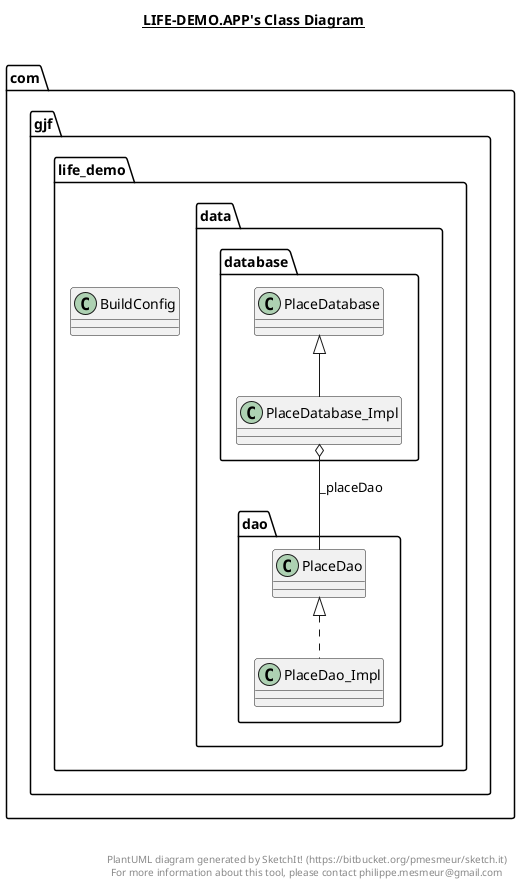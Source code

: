 @startuml

title __LIFE-DEMO.APP's Class Diagram__\n

  namespace com.gjf.life_demo {
    class com.gjf.life_demo.BuildConfig {
    }
  }
  

  namespace com.gjf.life_demo {
    namespace data.dao {
      class com.gjf.life_demo.data.dao.PlaceDao_Impl {
      }
    }
  }
  

  namespace com.gjf.life_demo {
    namespace data.database {
      class com.gjf.life_demo.data.database.PlaceDatabase_Impl {
      }
    }
  }
  

  com.gjf.life_demo.data.dao.PlaceDao_Impl .up.|> com.gjf.life_demo.data.dao.PlaceDao
  com.gjf.life_demo.data.database.PlaceDatabase_Impl -up-|> com.gjf.life_demo.data.database.PlaceDatabase
  com.gjf.life_demo.data.database.PlaceDatabase_Impl o-- com.gjf.life_demo.data.dao.PlaceDao : _placeDao


right footer


PlantUML diagram generated by SketchIt! (https://bitbucket.org/pmesmeur/sketch.it)
For more information about this tool, please contact philippe.mesmeur@gmail.com
endfooter

@enduml
